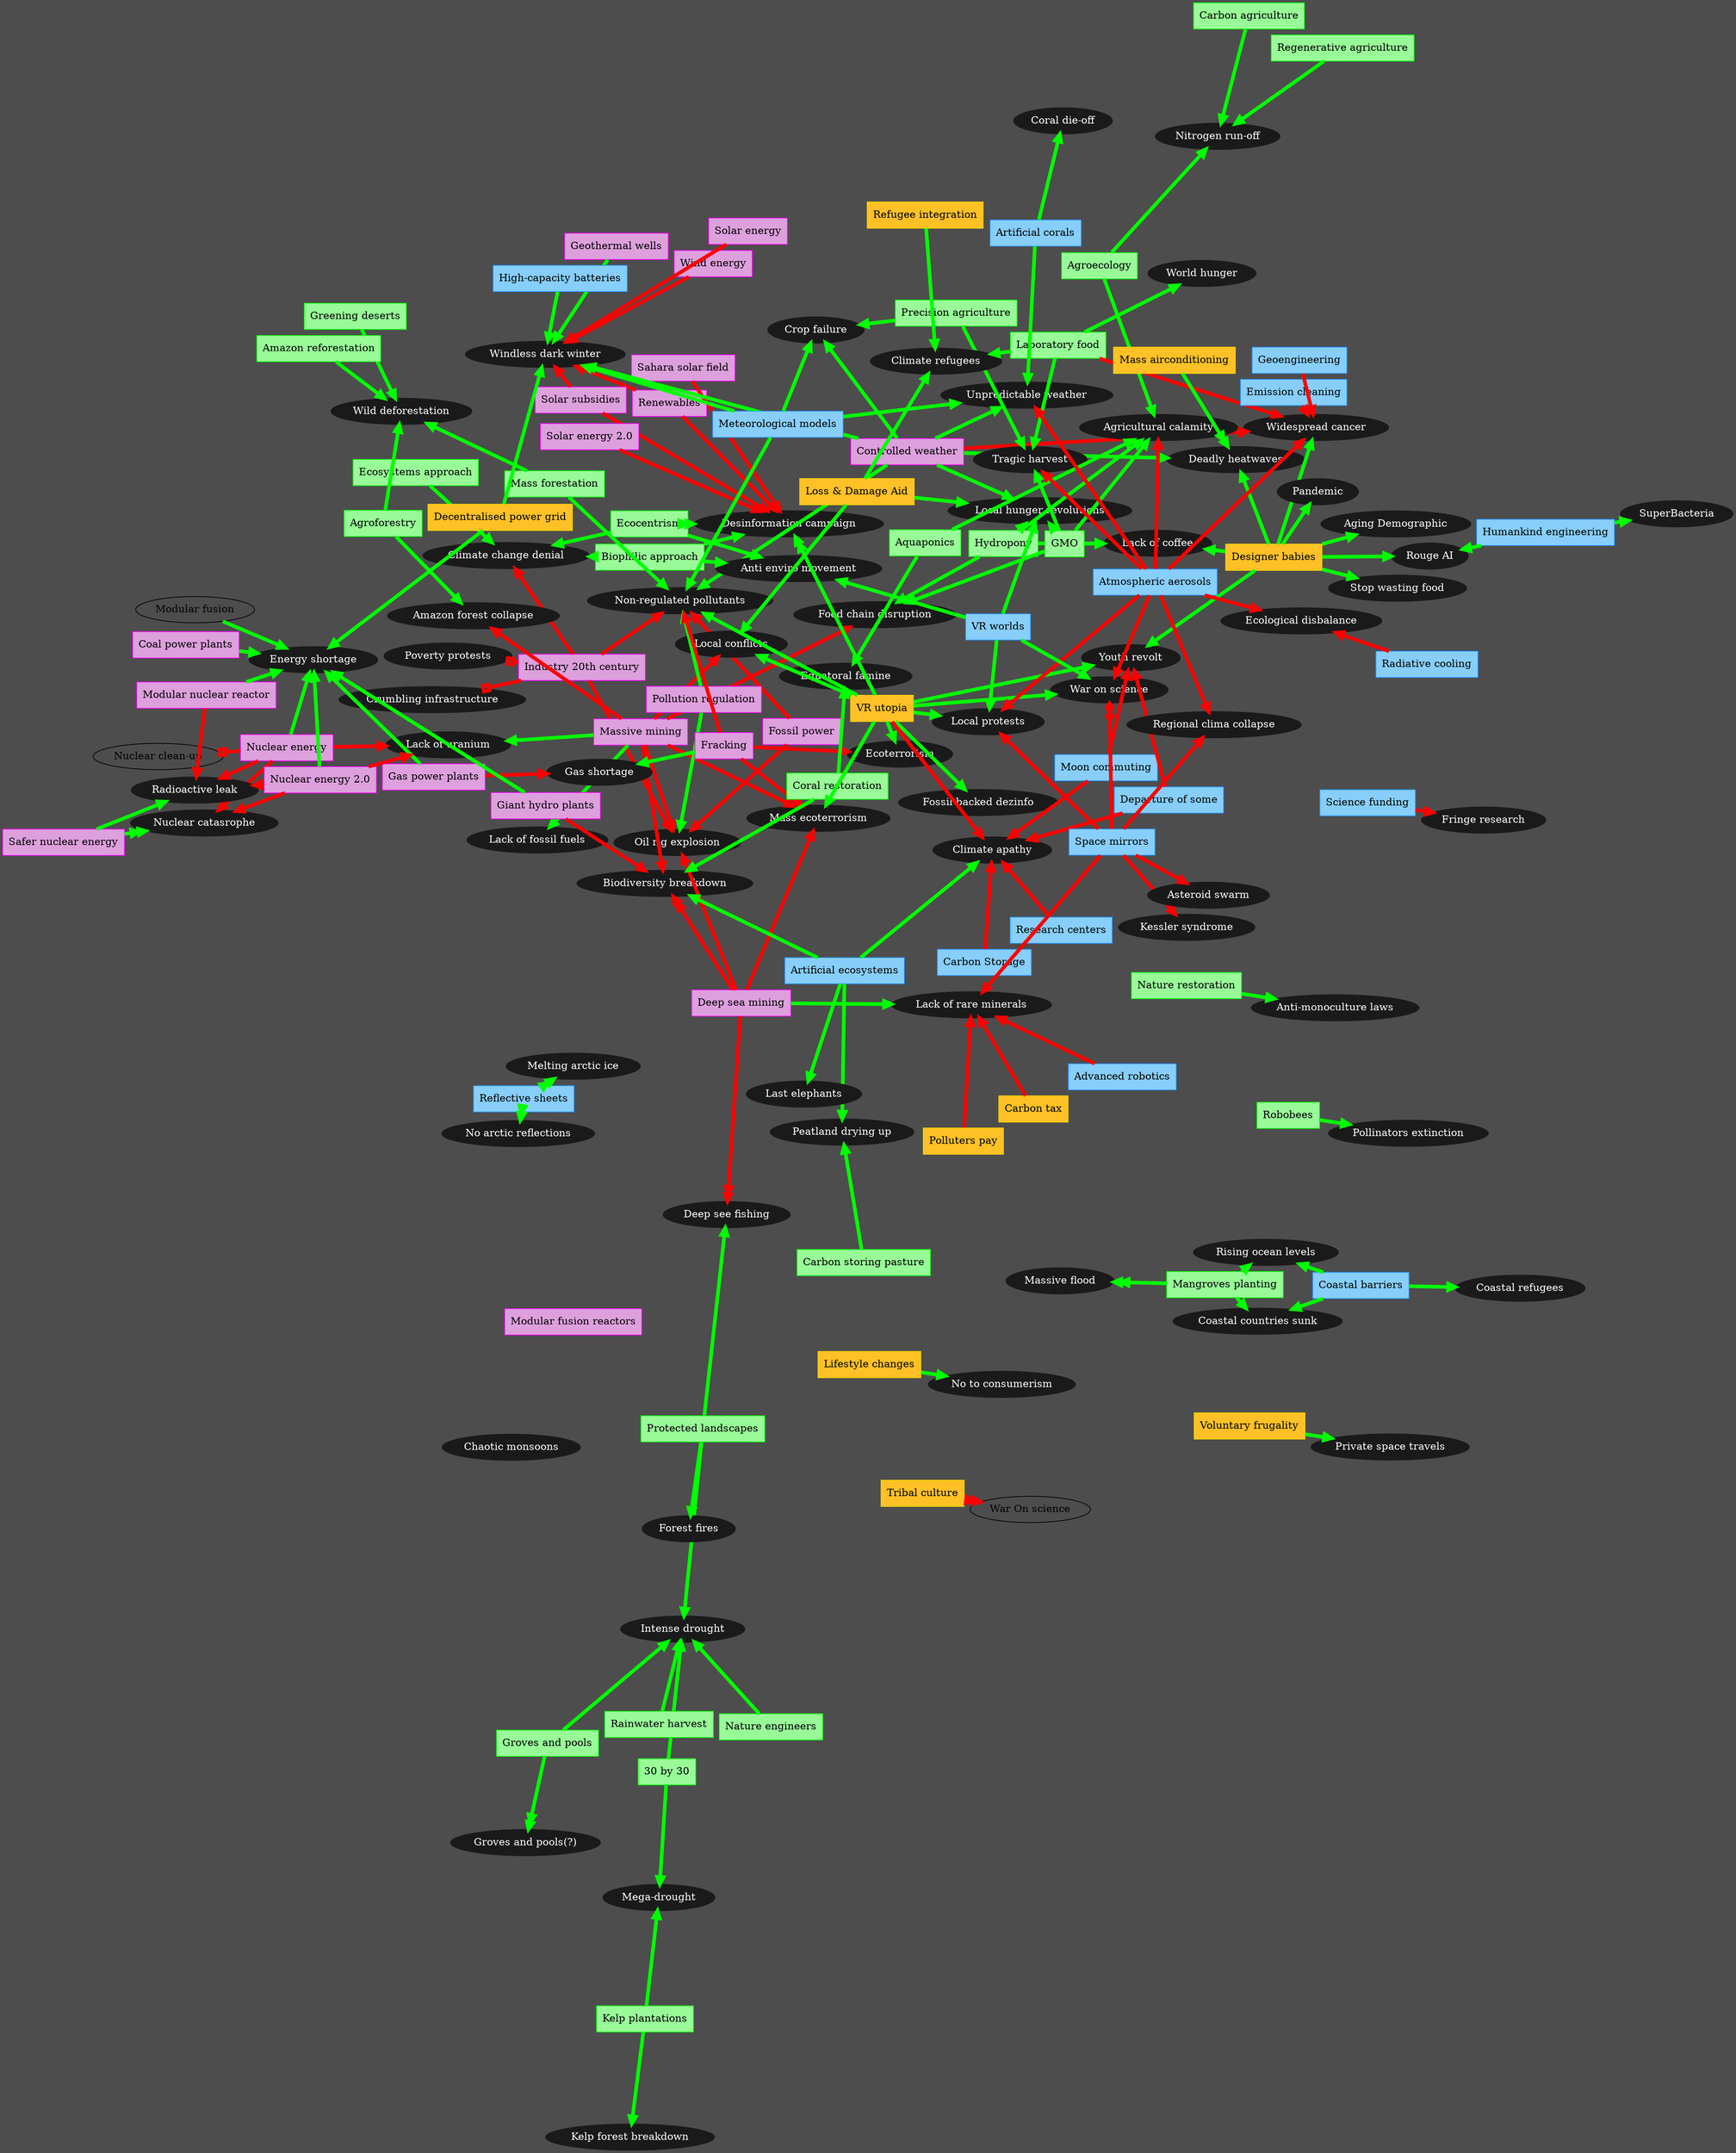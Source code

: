 digraph BeecarbonizeEvents {
  //graph [rankdir="LR",ranksep="5"];
  bgcolor="gray30";
  layout=fdp;
  edge [color="white",penwidth=5];
  subgraph Cards {
    graph [rankdir="LR"];
    label="Cards"
    cluster=false
    subgraph Industry { 
      cluster=false
      color="fuchsia";
      node [color="fuchsia", shape=box, style=filled, fillcolor="plum"];
      "Industry 20th century"
      "Renewables"
      "Fossil power"
      "Wind energy"
      "Massive mining"
      "Coal power plants"
      "Gas power plants"
      "Pollution regulation"
      "Solar energy"
      "Giant hydro plants"
      "Sahara solar field"
      "Controlled weather"
      "Solar subsidies"
      "Nuclear energy"
      "Safer nuclear energy"
      "Nuclear energy 2.0"
      "Modular nuclear reactor"
      "Modular fusion reactors"
      "Deep sea mining"
      "Fracking"
      "Solar energy 2.0"
      "Geothermal wells"
    }
    subgraph Ecosystems { 
      cluster=false
      color="green";
      node [color="green", shape=box, style=filled, fillcolor="palegreen"];
      edge [color="palegreen"];
      "Robobees"
      "Groves and pools"
      "Nature restoration"
      "Protected landscapes"
      "Ecosystems approach"
      "Ecocentrism"
      "Agroecology"
      "Agroforestry"
      "30 by 30"
      "Carbon agriculture"
      "Carbon storing pasture"
      "Precision agriculture"
      "Kelp plantations"
      "Biophilic approach"
      "Hydropony"
      "Mass forestation"
      "Greening deserts"
      "Coral restoration"
      "GMO"
      "Laboratory food"
      "Nature engineers"
      "Mangroves planting"
      "Rainwater harvest"
      "Regenerative agriculture"
      "Aquaponics"
      "Amazon reforestation"
    }
    subgraph People {
      cluster=false
      color="gold";
      node [color="gold", shape=box, style=filled, fillcolor="goldenrod1"];
      edge [color="goldenrod1"];
      "Loss & Damage Aid"
      "Carbon tax"
      "VR utopia"
      "Polluters pay"
      "Decentralised power grid"
      "Refugee integration"
      "Mass airconditioning"
      "Tribal culture"
      "Designer babies"
      //"Genetic utopia"
      "Lifestyle changes"
      "Voluntary frugality"
    }
    subgraph Science {
      cluster=false
      color="dodgerblue";
      node [color="dodgerblue", shape=box, style=filled, fillcolor="lightskyblue"];
      edge [color="lightskyblue"];
      "Science funding"
      "Emission cleaning"
      "Research centers"
      "Geoengineering"
      "Artificial ecosystems"
      "Carbon Storage"
      "Meteorological models"
      "Artificial corals"
      "Coastal barriers"
      "Moon commuting"
      "High-capacity batteries"
      "Departure of some"
      "Reflective sheets"
      "Advanced robotics"
      "Atmospheric aerosols"
      "Humankind engineering"
      "Radiative cooling"
      "Space mirrors"
      "VR worlds"
    }
  }
  subgraph Events {
    cluster=false
    label="Events";
    node [color="gold3",shape=ellipse,style=filled,color="gray10",fontcolor="white"];
    edge [color="gold3"];
    "Climate change denial"
    "Oil rig explosion"
    "Non-regulated pollutants"
    "Desinformation campaign"
    "Windless dark winter"
    "Lack of fossil fuels"
    "Amazon forest collapse"
    "Local conflicts"
    "Biodiversity breakdown"
    "Mass ecoterrorism"
    "Ecoterrorism"
    "Deep see fishing"
    "Lack of uranium"
    "Gas shortage"
    "Lack of rare minerals"
    "Unpredictable weather"
    "Local hunger revolutions"
    "Deadly heatwaves"
    "Widespread cancer"
    "Crop failure"
    "Nuclear catasrophe"
    "Radioactive leak"
    "Pollinators extinction"
    "Groves and pools(?)"
    "Intense drought"
    "Anti-monoculture laws"
    "Forest fires"
    "Anti enviro movement"
    "Wild deforestation"
    "Mega-drought"
    "Peatland drying up"
    "Crop failure"
    "Tragic harvest"
    "Kelp forest breakdown"
    "Lack of coffee"
    "Food chain disruption"
    "Coral die-off"
    "Climate refugees"
    "World hunger"
    "Massive flood"
    "Rising ocean levels"
    "Coastal countries sunk"
    "Fossil backed dezinfo"
    "Youth revolt"
    "Climate apathy"
    "Energy shortage"
    "Chaotic monsoons"
    "Fringe research"
    "Last elephants"
    "Coral die-off"
    "Coastal refugees"
    "Melting arctic ice"
    "No arctic reflections"
    "Equatoral famine"
    "Stop wasting food"
    "Aging Demographic"
    "Pandemic"
    "Local protests"
    "Agricultural calamity"
    "Nitrogen run-off"
    "No to consumerism"
    "Private space travels"
    "Regional clima collapse"
    "Ecological disbalance"
    "Rouge AI"
    "SuperBacteria"
    "Kessler syndrome"
    "Asteroid swarm"
    "War on science"
    "Crumbling infrastructure"
    "Poverty protests"
  }
  "Industry 20th century" -> "Climate change denial" [color="red"]
  "Industry 20th century" -> "Oil rig explosion" [color="red"]
  "Industry 20th century" -> "Non-regulated pollutants" [color="red"]
  "Industry 20th century" -> "Crumbling infrastructure" [color="red",arrowhead=obox]
  "Industry 20th century" -> "Poverty protests" [color="red",arrowhead=obox]
  "Renewables" -> "Desinformation campaign" [color="red"]
  "Renewables" -> "Windless dark winter" [color="red"]
  "Fossil power" -> "Oil rig explosion" [color="red"]
  "Fossil power" -> "Non-regulated pollutants" [color="red"]
  "Wind energy" -> "Windless dark winter" [color="red"]
  "Massive mining" -> "Lack of fossil fuels" [color="green"]
  "Massive mining" -> "Amazon forest collapse" [color="red"]
  "Massive mining" -> "Local conflicts" [color="red"]
  "Massive mining" -> "Biodiversity breakdown" [color="red"]
  "Massive mining" -> "Food chain disruption" [color="red"]
  "Massive mining" -> "Mass ecoterrorism" [color="red"]
  "Massive mining" -> "Lack of uranium" [color="green"]
  "Massive mining" -> "Oil rig explosion" [color="red"]
  "Gas power plants" -> "Gas shortage" [color="red"]
  "Gas power plants" -> "Energy shortage" [color="green"]
  "Pollution regulation" -> "Oil rig explosion" [color="green"]
  "Pollution regulation" -> "Non-regulated pollutants" [color="green"]
  "Solar energy" -> "Windless dark winter" [color="red"]
  "Giant hydro plants" -> "Biodiversity breakdown" [color="red"]
  "Giant hydro plants" -> "Energy shortage" [color="green"]
  "Sahara solar field" -> "Desinformation campaign" [color="red"]
  "Controlled weather" -> "Non-regulated pollutants" [color="green"]
  "Controlled weather" -> "Unpredictable weather" [color="green"]
  "Controlled weather" -> "Local hunger revolutions" [color="green"]
  "Controlled weather" -> "Deadly heatwaves" [color="green"]
  "Controlled weather" -> "Widespread cancer" [color="red"]
  "Controlled weather" -> "Crop failure" [color="green"]
  "Controlled weather" -> "Windless dark winter" [color="green"]
  "Solar subsidies" -> "Desinformation campaign" [color="red"]
  "Solar subsidies" -> "Windless dark winter" [color="red"]
  "Nuclear energy" -> "Nuclear catasrophe" [color="red"]
  "Nuclear energy" -> "Lack of uranium" [color="red"]
  "Nuclear energy" -> "Radioactive leak" [color="red"]
  "Nuclear energy" -> "Energy shortage" [color="green"]
  "Nuclear energy" -> "Nuclear clean-up" [color="red",arrowhead=obox]
  "Safer nuclear energy" -> "Nuclear catasrophe" [color="green",arrowhead=normalnormal]
  "Safer nuclear energy" -> "Radioactive leak" [color="green"]
  "Nuclear energy 2.0" -> "Nuclear catasrophe" [color="red"]
  "Nuclear energy 2.0" -> "Lack of uranium" [color="red"]
  "Nuclear energy 2.0" -> "Radioactive leak" [color="red"]
  "Nuclear energy 2.0" -> "Energy shortage" [color="green"]
  "Modular nuclear reactor" -> "Radioactive leak" [color="red"]
  "Modular nuclear reactor" -> "Energy shortage" [color="green"]
  "Modular fusion" -> "Energy shortage" [color="green"]
  "Deep sea mining" -> "Biodiversity breakdown" [color="red",arrowhead=normalnormal]
  "Deep sea mining" -> "Deep see fishing" [color="red",arrowhead=normalnormal]
  "Deep sea mining" -> "Mass ecoterrorism" [color="red"]
  "Deep sea mining" -> "Lack of rare minerals" [color="green"]
  "Deep sea mining" -> "Oil rig explosion" [color="red"]
  "Fracking" -> "Gas shortage" [color="green"]
  "Fracking" -> "Mass ecoterrorism" [color="red"]
  "Fracking" -> "Ecoterrorism" [color="red"]
  "Fracking" -> "Non-regulated pollutants" [color="red"]
  "Solar energy 2.0" -> "Desinformation campaign" [color="red"]
  "Geothermal wells" -> "Windless dark winter" [color="green"]
  "Robobees" -> "Pollinators extinction" [color="green"]
  "Groves and pools" -> "Groves and pools(?)" [color="green",arrowhead=normalnormal]
  "Groves and pools" -> "Intense drought" [color="green"]
  "Nature restoration" -> "Anti-monoculture laws" [color="green"]
  "Protected landscapes" -> "Intense drought" [color="green"]
  "Protected landscapes" -> "Forest fires" [color="green"]
  "Protected landscapes" -> "Deep see fishing" [color="green"]
  "Ecosystems approach" -> "Climate change denial" [color="green"]
  "Ecocentrism" -> "Climate change denial" [color="green"]
  "Ecocentrism" -> "Anti enviro movement" [color="green"]
  "Ecocentrism" -> "Desinformation campaign" [color="green",arrowhead=normalnormal]
  "Agroecology" -> "Agricultural calamity" [color="green"]
  "Agroecology" -> "Nitrogen run-off" [color="green"]
  "Agroforestry" -> "Wild deforestation" [color="green"]
  "Agroforestry" -> "Amazon forest collapse" [color="green"]
  "30 by 30" -> "Intense drought" [color="green"]
  "30 by 30" -> "Mega-drought" [color="green"]
  "Carbon agriculture" -> "Nitrogen run-off" [color="green"]
  "Carbon storing pasture" -> "Peatland drying up" [color="green"]
  "Precision agriculture" -> "Crop failure" [color="green"]
  "Precision agriculture" -> "Tragic harvest" [color="green"]
  "Kelp plantations" -> "Kelp forest breakdown" [color="green"]
  "Kelp plantations" -> "Mega-drought" [color="green"]
  "Biophilic approach" -> "Climate change denial" [color="green"]
  "Biophilic approach" -> "Anti enviro movement" [color="green"]
  "Biophilic approach" -> "Desinformation campaign" [color="green",arrohead=normalnormal]
  "Hydropony" -> "Lack of coffee" [color="green"]
  "Hydropony" -> "Local hunger revolutions" [color="green"]
  "Hydropony" -> "Food chain disruption" [color="green"]
  "Hydropony" -> "Agricultural calamity" [color="green"]
  "Mass forestation" -> "Wild deforestation" [color="green"]
  "Mass forestation" -> "Non-regulated pollutants" [color="green"]
  "Greening deserts" -> "Wild deforestation" [color="green"]
  "Coral restoration" -> "Biodiversity breakdown" [color="green"]
  "Coral restoration" -> "Equatoral famine" [color="green"]
  "GMO" -> "Lack of coffee" [color="green"]
  "GMO" -> "Local hunger revolutions" [color="green"]
  "GMO" -> "Tragic harvest" [color="green"]
  "GMO" -> "Food chain disruption" [color="green"]
  "GMO" -> "Agricultural calamity" [color="green"]
  "Laboratory food" -> "Tragic harvest" [color="green"]
  "Laboratory food" -> "Climate refugees" [color="green"]
  "Laboratory food" -> "World hunger" [color="green"]
  "Laboratory food" -> "Widespread cancer" [color="red"]
  "Nature engineers" -> "Intense drought" [color="green"]
  "Mangroves planting" -> "Massive flood" [color="green",arrowhead=normalnormal]
  "Mangroves planting" -> "Rising ocean levels" [color="green"]
  "Mangroves planting" -> "Coastal countries sunk" [color="green"]
  "Rainwater harvest" -> "Intense drought" [color="green"]
  "Regenerative agriculture" -> "Nitrogen run-off" [color="green"]
  "Aquaponics" -> "Equatoral famine" [color="green"]
  "Aquaponics" -> "Agricultural calamity" [color="green"]
  "Amazon reforestation" -> "Wild deforestation" [color="green"]
  "Loss & Damage Aid" -> "Local conflicts" [color="green"]
  "Loss & Damage Aid" -> "Local hunger revolutions" [color="green"]
  "Loss & Damage Aid" -> "Climate refugees" [color="green"]
  "Carbon tax" -> "Lack of rare minerals" [color="red"]
  "VR utopia" -> "Non-regulated pollutants" [color="green"]
  "VR utopia" -> "Desinformation campaign" [color="green",arrowhead=normalnormal]
  "VR utopia" -> "Fossil backed dezinfo" [color="green"]
  "VR utopia" -> "Local conflicts" [color="green"]
  "VR utopia" -> "Youth revolt" [color="green"]
  "VR utopia" -> "Climate apathy" [color="red"]
  "VR utopia" -> "Ecoterrorism" [color="green"]
  "VR utopia" -> "Mass ecoterrorism" [color="green"]
  "VR utopia" -> "Local protests" [color="green"]
  "VR utopia" -> "War on science" [color="green"]
  "Polluters pay" -> "Lack of rare minerals" [color="red"]
  "Decentralised power grid" -> "Windless dark winter" [color="green"]
  "Decentralised power grid" -> "Energy shortage" [color="green"]
  "Coal power plants" -> "Energy shortage" [color="green"]
  "Refugee integration" -> "Climate refugees" [color="green"]
  "Mass airconditioning" -> "Deadly heatwaves" [color="green",arrowhead=normalnormal]
  "Tribal culture" -> "War On science" [color="red",arrowhead=normalnormal]
  //"Genetic utopia" -> "Deadly heatwaves" [color="green"]
  //"Genetic utopia" -> "Widespread cancer" [color="green"]
  //"Genetic utopia" -> "Stop wasting food" [color="green"]
  //"Genetic utopia" -> "Lack of coffee" [color="green"]
  //"Genetic utopia" -> "Youth revolt" [color="green"]
  //"Genetic utopia" -> "Pandemic" [color="green"]
  "Lifestyle changes" -> "No to consumerism" [color="green"]
  "Voluntary frugality" -> "Private space travels" [color="green"]
  "Science funding" -> "Fringe research" [color="red"]
  "Emission cleaning" -> "Widespread cancer" [color="red"]
  "Research centers" -> "Climate apathy" [color="red"]
  "Geoengineering" -> "Widespread cancer" [color="red"]
  "Artificial ecosystems" -> "Peatland drying up" [color="green"]
  "Artificial ecosystems" -> "Climate apathy" [color="green"]
  "Artificial ecosystems" -> "Biodiversity breakdown" [color="green"]
  "Artificial ecosystems" -> "Last elephants" [color="green"]
  "Carbon Storage" -> "Climate apathy" [color="red"]
  "Meteorological models" -> "Non-regulated pollutants" [color="green"]
  "Meteorological models" -> "Unpredictable weather" [color="green"]
  "Meteorological models" -> "Crop failure" [color="green"]
  "Meteorological models" -> "Windless dark winter" [color="green"]
  "Artificial corals" -> "Unpredictable weather" [color="green"]
  "Artificial corals" -> "Coral die-off" [color="green"]
  "Coastal barriers" -> "Rising ocean levels" [color="green"]
  "Coastal barriers" -> "Coastal countries sunk" [color="green"]
  "Coastal barriers" -> "Coastal refugees" [color="green"]
  "Moon commuting" -> "Climate apathy" [color="red"]
  "Moon commuting" -> "Youth revolt" [color="red"]
  "High-capacity batteries" -> "Windless dark winter" [color="green"]
  "Departure of some" -> "Climate apathy" [color="red"]
  "Departure of some" -> "Youth revolt" [color="red"]
  "Reflective sheets" -> "Melting arctic ice" [color="green",arrowhead=normalnormal]
  "Reflective sheets" -> "No arctic reflections" [color="green",arrowhead=normalnormal]
  "Designer babies" -> "Deadly heatwaves" [color="green"]
  "Designer babies" -> "Widespread cancer" [color="green"]
  "Designer babies" -> "Stop wasting food" [color="green"]
  "Designer babies" -> "Lack of coffee" [color="green"]
  "Designer babies" -> "Youth revolt" [color="green"]
  "Designer babies" -> "Aging Demographic" [color="green"]
  "Designer babies" -> "Rouge AI" [color="green"]
  "Designer babies" -> "Pandemic" [color="green"]
  "Advanced robotics" -> "Lack of rare minerals" [color="red"]
  "Atmospheric aerosols" -> "Widespread cancer" [color="red"]
  "Atmospheric aerosols" -> "Unpredictable weather" [color="red"]
  "Atmospheric aerosols" -> "Regional clima collapse" [color="red"]
  "Atmospheric aerosols" -> "Ecological disbalance" [color="red"]
  "Atmospheric aerosols" -> "Agricultural calamity" [color="red"]
  "Atmospheric aerosols" -> "War on science" [color="red"]
  "Atmospheric aerosols" -> "Tragic harvest" [color="red"]
  "Atmospheric aerosols" -> "Local protests" [color="red"]
  "Humankind engineering" -> "SuperBacteria" [color="green"]
  "Humankind engineering" -> "Rouge AI" [color="green"]
  "Radiative cooling" -> "Ecological disbalance" [color="red"]
  "Space mirrors" -> "Kessler syndrome" [color="red"]
  "Space mirrors" -> "Regional clima collapse" [color="red"]
  "Space mirrors" -> "Asteroid swarm" [color="red"]
  "Space mirrors" -> "Local protests" [color="red"]
  "Space mirrors" -> "Lack of rare minerals" [color="red"]
  "Space mirrors" -> "War on science" [color="red",arrowhead=odiamondodiamond] // could be chance, but had simultaneous creation.
  "VR worlds" -> "Local protests" [color="green"]
  "VR worlds" -> "War on science" [color="green"]
  "VR worlds" -> "Local hunger revolutions" [color="green"]
  "VR worlds" -> "Anti enviro movement" [color="green"]
}

